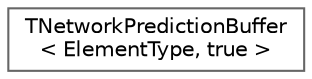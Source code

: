 digraph "Graphical Class Hierarchy"
{
 // INTERACTIVE_SVG=YES
 // LATEX_PDF_SIZE
  bgcolor="transparent";
  edge [fontname=Helvetica,fontsize=10,labelfontname=Helvetica,labelfontsize=10];
  node [fontname=Helvetica,fontsize=10,shape=box,height=0.2,width=0.4];
  rankdir="LR";
  Node0 [id="Node000000",label="TNetworkPredictionBuffer\l\< ElementType, true \>",height=0.2,width=0.4,color="grey40", fillcolor="white", style="filled",URL="$d8/dd8/structTNetworkPredictionBuffer_3_01ElementType_00_01true_01_4.html",tooltip=" "];
}
